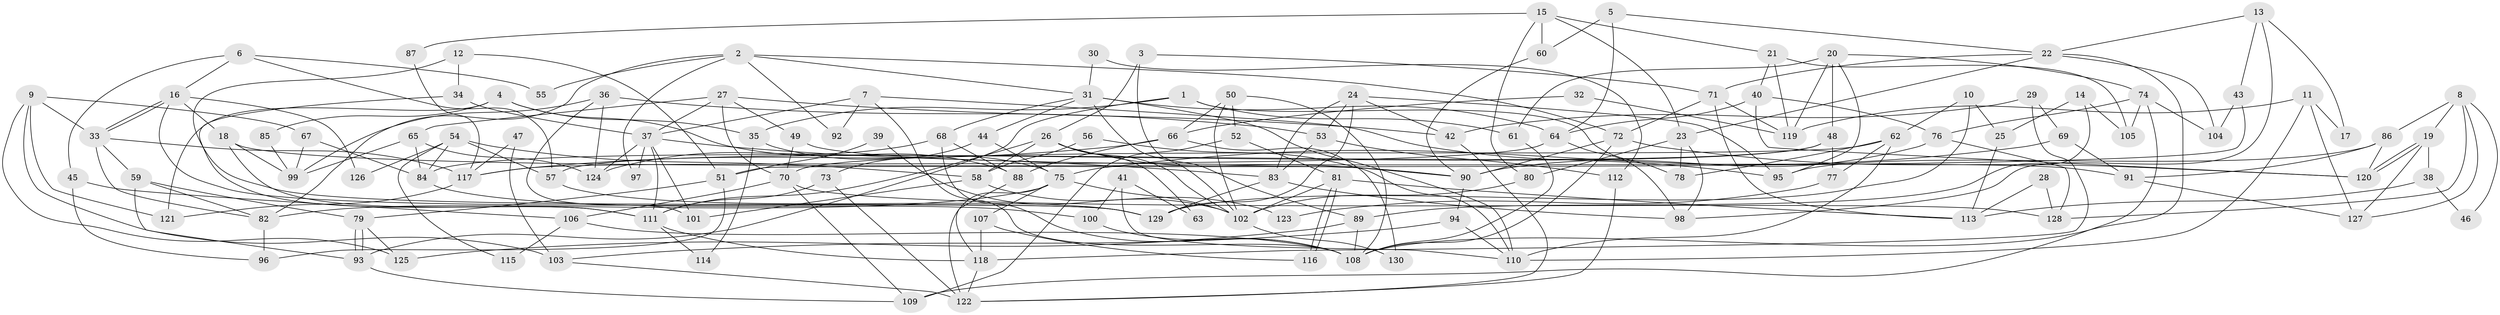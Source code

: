 // Generated by graph-tools (version 1.1) at 2025/51/03/09/25 04:51:47]
// undirected, 130 vertices, 260 edges
graph export_dot {
graph [start="1"]
  node [color=gray90,style=filled];
  1;
  2;
  3;
  4;
  5;
  6;
  7;
  8;
  9;
  10;
  11;
  12;
  13;
  14;
  15;
  16;
  17;
  18;
  19;
  20;
  21;
  22;
  23;
  24;
  25;
  26;
  27;
  28;
  29;
  30;
  31;
  32;
  33;
  34;
  35;
  36;
  37;
  38;
  39;
  40;
  41;
  42;
  43;
  44;
  45;
  46;
  47;
  48;
  49;
  50;
  51;
  52;
  53;
  54;
  55;
  56;
  57;
  58;
  59;
  60;
  61;
  62;
  63;
  64;
  65;
  66;
  67;
  68;
  69;
  70;
  71;
  72;
  73;
  74;
  75;
  76;
  77;
  78;
  79;
  80;
  81;
  82;
  83;
  84;
  85;
  86;
  87;
  88;
  89;
  90;
  91;
  92;
  93;
  94;
  95;
  96;
  97;
  98;
  99;
  100;
  101;
  102;
  103;
  104;
  105;
  106;
  107;
  108;
  109;
  110;
  111;
  112;
  113;
  114;
  115;
  116;
  117;
  118;
  119;
  120;
  121;
  122;
  123;
  124;
  125;
  126;
  127;
  128;
  129;
  130;
  1 -- 35;
  1 -- 78;
  1 -- 61;
  1 -- 93;
  2 -- 72;
  2 -- 31;
  2 -- 55;
  2 -- 82;
  2 -- 92;
  2 -- 97;
  3 -- 71;
  3 -- 26;
  3 -- 89;
  4 -- 88;
  4 -- 121;
  4 -- 35;
  4 -- 85;
  5 -- 60;
  5 -- 22;
  5 -- 64;
  6 -- 16;
  6 -- 45;
  6 -- 55;
  6 -- 57;
  7 -- 37;
  7 -- 108;
  7 -- 92;
  7 -- 95;
  8 -- 86;
  8 -- 128;
  8 -- 19;
  8 -- 46;
  8 -- 127;
  9 -- 33;
  9 -- 67;
  9 -- 103;
  9 -- 121;
  9 -- 125;
  10 -- 25;
  10 -- 129;
  10 -- 62;
  11 -- 127;
  11 -- 110;
  11 -- 17;
  11 -- 119;
  12 -- 34;
  12 -- 129;
  12 -- 51;
  13 -- 22;
  13 -- 98;
  13 -- 17;
  13 -- 43;
  14 -- 89;
  14 -- 105;
  14 -- 25;
  15 -- 80;
  15 -- 23;
  15 -- 21;
  15 -- 60;
  15 -- 87;
  16 -- 18;
  16 -- 33;
  16 -- 33;
  16 -- 126;
  16 -- 129;
  18 -- 90;
  18 -- 111;
  18 -- 99;
  19 -- 120;
  19 -- 120;
  19 -- 38;
  19 -- 127;
  20 -- 61;
  20 -- 119;
  20 -- 48;
  20 -- 74;
  20 -- 95;
  21 -- 40;
  21 -- 105;
  21 -- 119;
  22 -- 104;
  22 -- 108;
  22 -- 23;
  22 -- 71;
  23 -- 98;
  23 -- 78;
  23 -- 80;
  24 -- 129;
  24 -- 95;
  24 -- 42;
  24 -- 53;
  24 -- 83;
  25 -- 113;
  26 -- 102;
  26 -- 111;
  26 -- 58;
  26 -- 63;
  26 -- 90;
  27 -- 37;
  27 -- 70;
  27 -- 42;
  27 -- 49;
  27 -- 65;
  28 -- 113;
  28 -- 128;
  29 -- 69;
  29 -- 42;
  29 -- 118;
  30 -- 112;
  30 -- 31;
  31 -- 64;
  31 -- 102;
  31 -- 44;
  31 -- 68;
  31 -- 110;
  32 -- 66;
  32 -- 119;
  33 -- 82;
  33 -- 59;
  33 -- 117;
  34 -- 111;
  34 -- 37;
  35 -- 75;
  35 -- 114;
  36 -- 124;
  36 -- 53;
  36 -- 99;
  36 -- 101;
  37 -- 83;
  37 -- 124;
  37 -- 97;
  37 -- 101;
  37 -- 111;
  38 -- 113;
  38 -- 46;
  39 -- 102;
  39 -- 51;
  40 -- 64;
  40 -- 76;
  40 -- 120;
  41 -- 100;
  41 -- 110;
  41 -- 63;
  42 -- 122;
  43 -- 51;
  43 -- 104;
  44 -- 75;
  44 -- 73;
  45 -- 106;
  45 -- 96;
  47 -- 117;
  47 -- 103;
  48 -- 84;
  48 -- 57;
  48 -- 77;
  49 -- 91;
  49 -- 70;
  50 -- 102;
  50 -- 108;
  50 -- 52;
  50 -- 66;
  51 -- 79;
  51 -- 96;
  52 -- 109;
  52 -- 81;
  53 -- 83;
  53 -- 112;
  54 -- 58;
  54 -- 57;
  54 -- 84;
  54 -- 115;
  54 -- 126;
  56 -- 58;
  56 -- 110;
  57 -- 129;
  58 -- 101;
  58 -- 123;
  59 -- 93;
  59 -- 79;
  59 -- 82;
  60 -- 90;
  61 -- 108;
  62 -- 110;
  62 -- 70;
  62 -- 77;
  62 -- 78;
  64 -- 117;
  64 -- 98;
  65 -- 99;
  65 -- 84;
  65 -- 124;
  66 -- 88;
  66 -- 117;
  66 -- 130;
  67 -- 84;
  67 -- 99;
  68 -- 108;
  68 -- 88;
  68 -- 124;
  69 -- 75;
  69 -- 91;
  70 -- 106;
  70 -- 109;
  70 -- 128;
  71 -- 119;
  71 -- 72;
  71 -- 113;
  72 -- 120;
  72 -- 90;
  72 -- 108;
  73 -- 122;
  73 -- 111;
  74 -- 109;
  74 -- 76;
  74 -- 104;
  74 -- 105;
  75 -- 82;
  75 -- 122;
  75 -- 102;
  75 -- 107;
  76 -- 90;
  76 -- 128;
  77 -- 123;
  79 -- 93;
  79 -- 93;
  79 -- 125;
  80 -- 102;
  81 -- 116;
  81 -- 116;
  81 -- 102;
  81 -- 113;
  82 -- 96;
  83 -- 129;
  83 -- 98;
  84 -- 100;
  85 -- 99;
  86 -- 120;
  86 -- 95;
  86 -- 91;
  87 -- 117;
  88 -- 118;
  89 -- 125;
  89 -- 108;
  90 -- 94;
  91 -- 127;
  93 -- 109;
  94 -- 103;
  94 -- 110;
  100 -- 108;
  102 -- 130;
  103 -- 122;
  106 -- 108;
  106 -- 115;
  107 -- 118;
  107 -- 116;
  111 -- 114;
  111 -- 118;
  112 -- 122;
  117 -- 121;
  118 -- 122;
}
